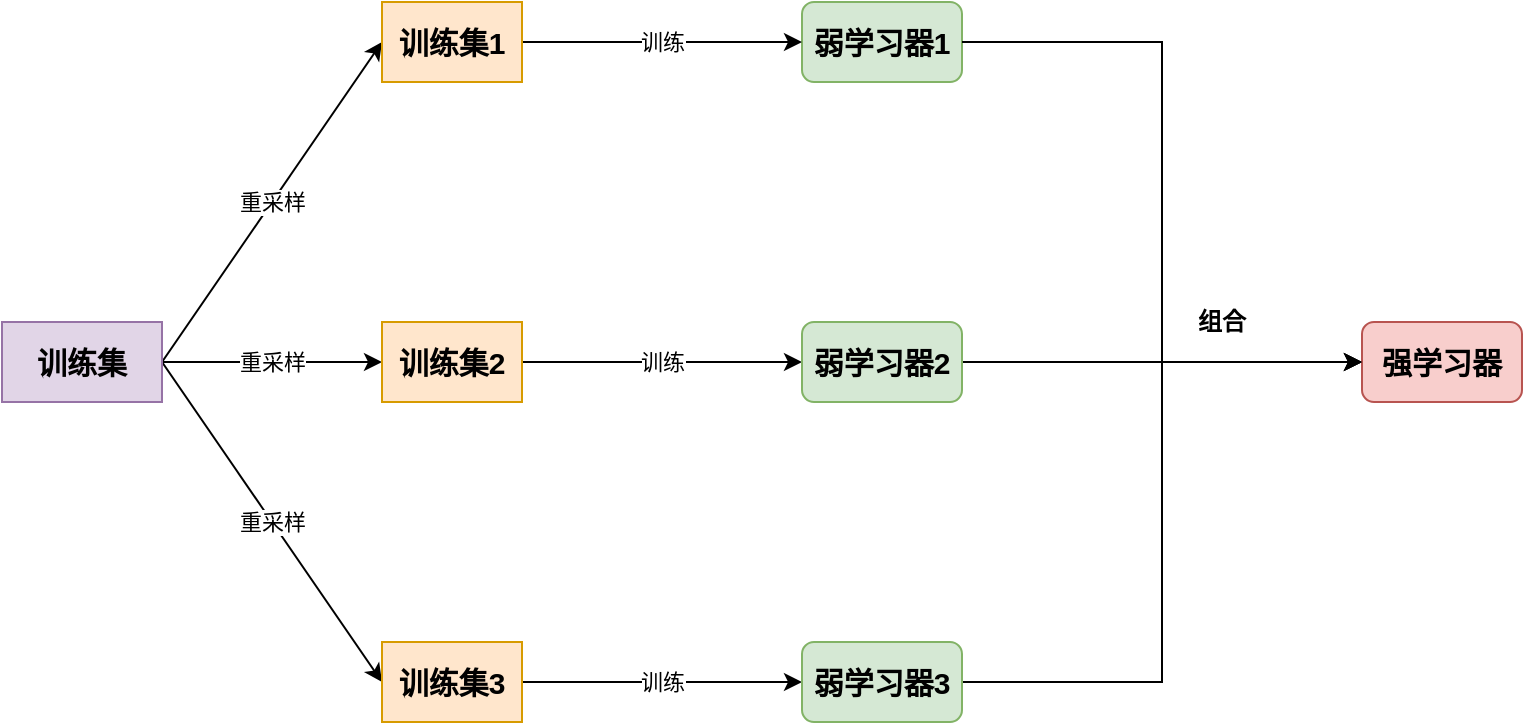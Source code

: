 <mxfile version="12.8.5" type="device"><diagram id="5kkrHRnLDr-zoF9X0Mox" name="Page-1"><mxGraphModel dx="1422" dy="763" grid="1" gridSize="10" guides="1" tooltips="1" connect="1" arrows="1" fold="1" page="1" pageScale="1" pageWidth="827" pageHeight="1169" math="0" shadow="0"><root><mxCell id="0"/><mxCell id="1" parent="0"/><mxCell id="_iZsw9HiS26tZtKyB56H-6" value="重采样" style="rounded=0;orthogonalLoop=1;jettySize=auto;html=1;exitX=1;exitY=0.5;exitDx=0;exitDy=0;entryX=0;entryY=0.5;entryDx=0;entryDy=0;" parent="1" source="g9_K2Z3MGJYuCKEAuIRh-1" target="_iZsw9HiS26tZtKyB56H-5" edge="1"><mxGeometry relative="1" as="geometry"/></mxCell><mxCell id="_iZsw9HiS26tZtKyB56H-29" value="重采样" style="edgeStyle=none;rounded=0;orthogonalLoop=1;jettySize=auto;html=1;exitX=1;exitY=0.5;exitDx=0;exitDy=0;entryX=0;entryY=0.5;entryDx=0;entryDy=0;" parent="1" source="g9_K2Z3MGJYuCKEAuIRh-1" target="_iZsw9HiS26tZtKyB56H-9" edge="1"><mxGeometry relative="1" as="geometry"/></mxCell><mxCell id="_iZsw9HiS26tZtKyB56H-30" value="重采样" style="edgeStyle=none;rounded=0;orthogonalLoop=1;jettySize=auto;html=1;exitX=1;exitY=0.5;exitDx=0;exitDy=0;entryX=0;entryY=0.5;entryDx=0;entryDy=0;" parent="1" source="g9_K2Z3MGJYuCKEAuIRh-1" target="_iZsw9HiS26tZtKyB56H-26" edge="1"><mxGeometry relative="1" as="geometry"/></mxCell><mxCell id="g9_K2Z3MGJYuCKEAuIRh-1" value="训练集" style="rounded=0;whiteSpace=wrap;html=1;fillColor=#e1d5e7;strokeColor=#9673a6;fontStyle=1;fontSize=15;" parent="1" vertex="1"><mxGeometry x="20" y="360" width="80" height="40" as="geometry"/></mxCell><mxCell id="g9_K2Z3MGJYuCKEAuIRh-5" value="弱学习器1" style="rounded=1;whiteSpace=wrap;html=1;fontSize=15;fontStyle=1;fillColor=#d5e8d4;strokeColor=#82b366;" parent="1" vertex="1"><mxGeometry x="420" y="200" width="80" height="40" as="geometry"/></mxCell><mxCell id="g9_K2Z3MGJYuCKEAuIRh-26" style="edgeStyle=orthogonalEdgeStyle;rounded=0;orthogonalLoop=1;jettySize=auto;html=1;entryX=0;entryY=0.5;entryDx=0;entryDy=0;fontSize=13;" parent="1" source="g9_K2Z3MGJYuCKEAuIRh-5" target="g9_K2Z3MGJYuCKEAuIRh-24" edge="1"><mxGeometry relative="1" as="geometry"><mxPoint x="620" y="335.0" as="sourcePoint"/></mxGeometry></mxCell><mxCell id="g9_K2Z3MGJYuCKEAuIRh-24" value="强学习器" style="rounded=1;whiteSpace=wrap;html=1;fontSize=15;fontStyle=1;fillColor=#f8cecc;strokeColor=#b85450;" parent="1" vertex="1"><mxGeometry x="700" y="360" width="80" height="40" as="geometry"/></mxCell><mxCell id="_iZsw9HiS26tZtKyB56H-7" value="训练" style="edgeStyle=orthogonalEdgeStyle;rounded=0;orthogonalLoop=1;jettySize=auto;html=1;exitX=1;exitY=0.5;exitDx=0;exitDy=0;" parent="1" source="_iZsw9HiS26tZtKyB56H-5" target="g9_K2Z3MGJYuCKEAuIRh-5" edge="1"><mxGeometry relative="1" as="geometry"/></mxCell><mxCell id="_iZsw9HiS26tZtKyB56H-5" value="训练集1" style="rounded=0;whiteSpace=wrap;html=1;fillColor=#ffe6cc;strokeColor=#d79b00;fontStyle=1;fontSize=15;" parent="1" vertex="1"><mxGeometry x="210" y="200" width="70" height="40" as="geometry"/></mxCell><mxCell id="_iZsw9HiS26tZtKyB56H-19" value="训练" style="edgeStyle=none;rounded=0;orthogonalLoop=1;jettySize=auto;html=1;exitX=1;exitY=0.5;exitDx=0;exitDy=0;" parent="1" source="_iZsw9HiS26tZtKyB56H-9" target="_iZsw9HiS26tZtKyB56H-16" edge="1"><mxGeometry relative="1" as="geometry"/></mxCell><mxCell id="_iZsw9HiS26tZtKyB56H-9" value="训练集2" style="rounded=0;whiteSpace=wrap;html=1;fillColor=#ffe6cc;strokeColor=#d79b00;fontStyle=1;fontSize=15;" parent="1" vertex="1"><mxGeometry x="210" y="360" width="70" height="40" as="geometry"/></mxCell><mxCell id="_iZsw9HiS26tZtKyB56H-33" style="edgeStyle=none;rounded=0;orthogonalLoop=1;jettySize=auto;html=1;exitX=1;exitY=0.5;exitDx=0;exitDy=0;" parent="1" source="_iZsw9HiS26tZtKyB56H-16" target="g9_K2Z3MGJYuCKEAuIRh-24" edge="1"><mxGeometry relative="1" as="geometry"/></mxCell><mxCell id="_iZsw9HiS26tZtKyB56H-16" value="弱学习器2" style="rounded=1;whiteSpace=wrap;html=1;fontSize=15;fontStyle=1;fillColor=#d5e8d4;strokeColor=#82b366;" parent="1" vertex="1"><mxGeometry x="420" y="360" width="80" height="40" as="geometry"/></mxCell><mxCell id="_iZsw9HiS26tZtKyB56H-32" value="训练" style="edgeStyle=none;rounded=0;orthogonalLoop=1;jettySize=auto;html=1;exitX=1;exitY=0.5;exitDx=0;exitDy=0;entryX=0;entryY=0.5;entryDx=0;entryDy=0;" parent="1" source="_iZsw9HiS26tZtKyB56H-26" target="_iZsw9HiS26tZtKyB56H-31" edge="1"><mxGeometry relative="1" as="geometry"/></mxCell><mxCell id="_iZsw9HiS26tZtKyB56H-26" value="训练集3" style="rounded=0;whiteSpace=wrap;html=1;fillColor=#ffe6cc;strokeColor=#d79b00;fontStyle=1;fontSize=15;" parent="1" vertex="1"><mxGeometry x="210" y="520" width="70" height="40" as="geometry"/></mxCell><mxCell id="_iZsw9HiS26tZtKyB56H-35" style="edgeStyle=orthogonalEdgeStyle;rounded=0;orthogonalLoop=1;jettySize=auto;html=1;exitX=1;exitY=0.5;exitDx=0;exitDy=0;entryX=0;entryY=0.5;entryDx=0;entryDy=0;" parent="1" source="_iZsw9HiS26tZtKyB56H-31" target="g9_K2Z3MGJYuCKEAuIRh-24" edge="1"><mxGeometry relative="1" as="geometry"/></mxCell><mxCell id="_iZsw9HiS26tZtKyB56H-31" value="弱学习器3" style="rounded=1;whiteSpace=wrap;html=1;fontSize=15;fontStyle=1;fillColor=#d5e8d4;strokeColor=#82b366;" parent="1" vertex="1"><mxGeometry x="420" y="520" width="80" height="40" as="geometry"/></mxCell><mxCell id="_iZsw9HiS26tZtKyB56H-36" value="组合" style="text;html=1;strokeColor=none;fillColor=none;align=center;verticalAlign=middle;whiteSpace=wrap;rounded=0;fontStyle=1" parent="1" vertex="1"><mxGeometry x="610" y="350" width="40" height="20" as="geometry"/></mxCell></root></mxGraphModel></diagram></mxfile>
